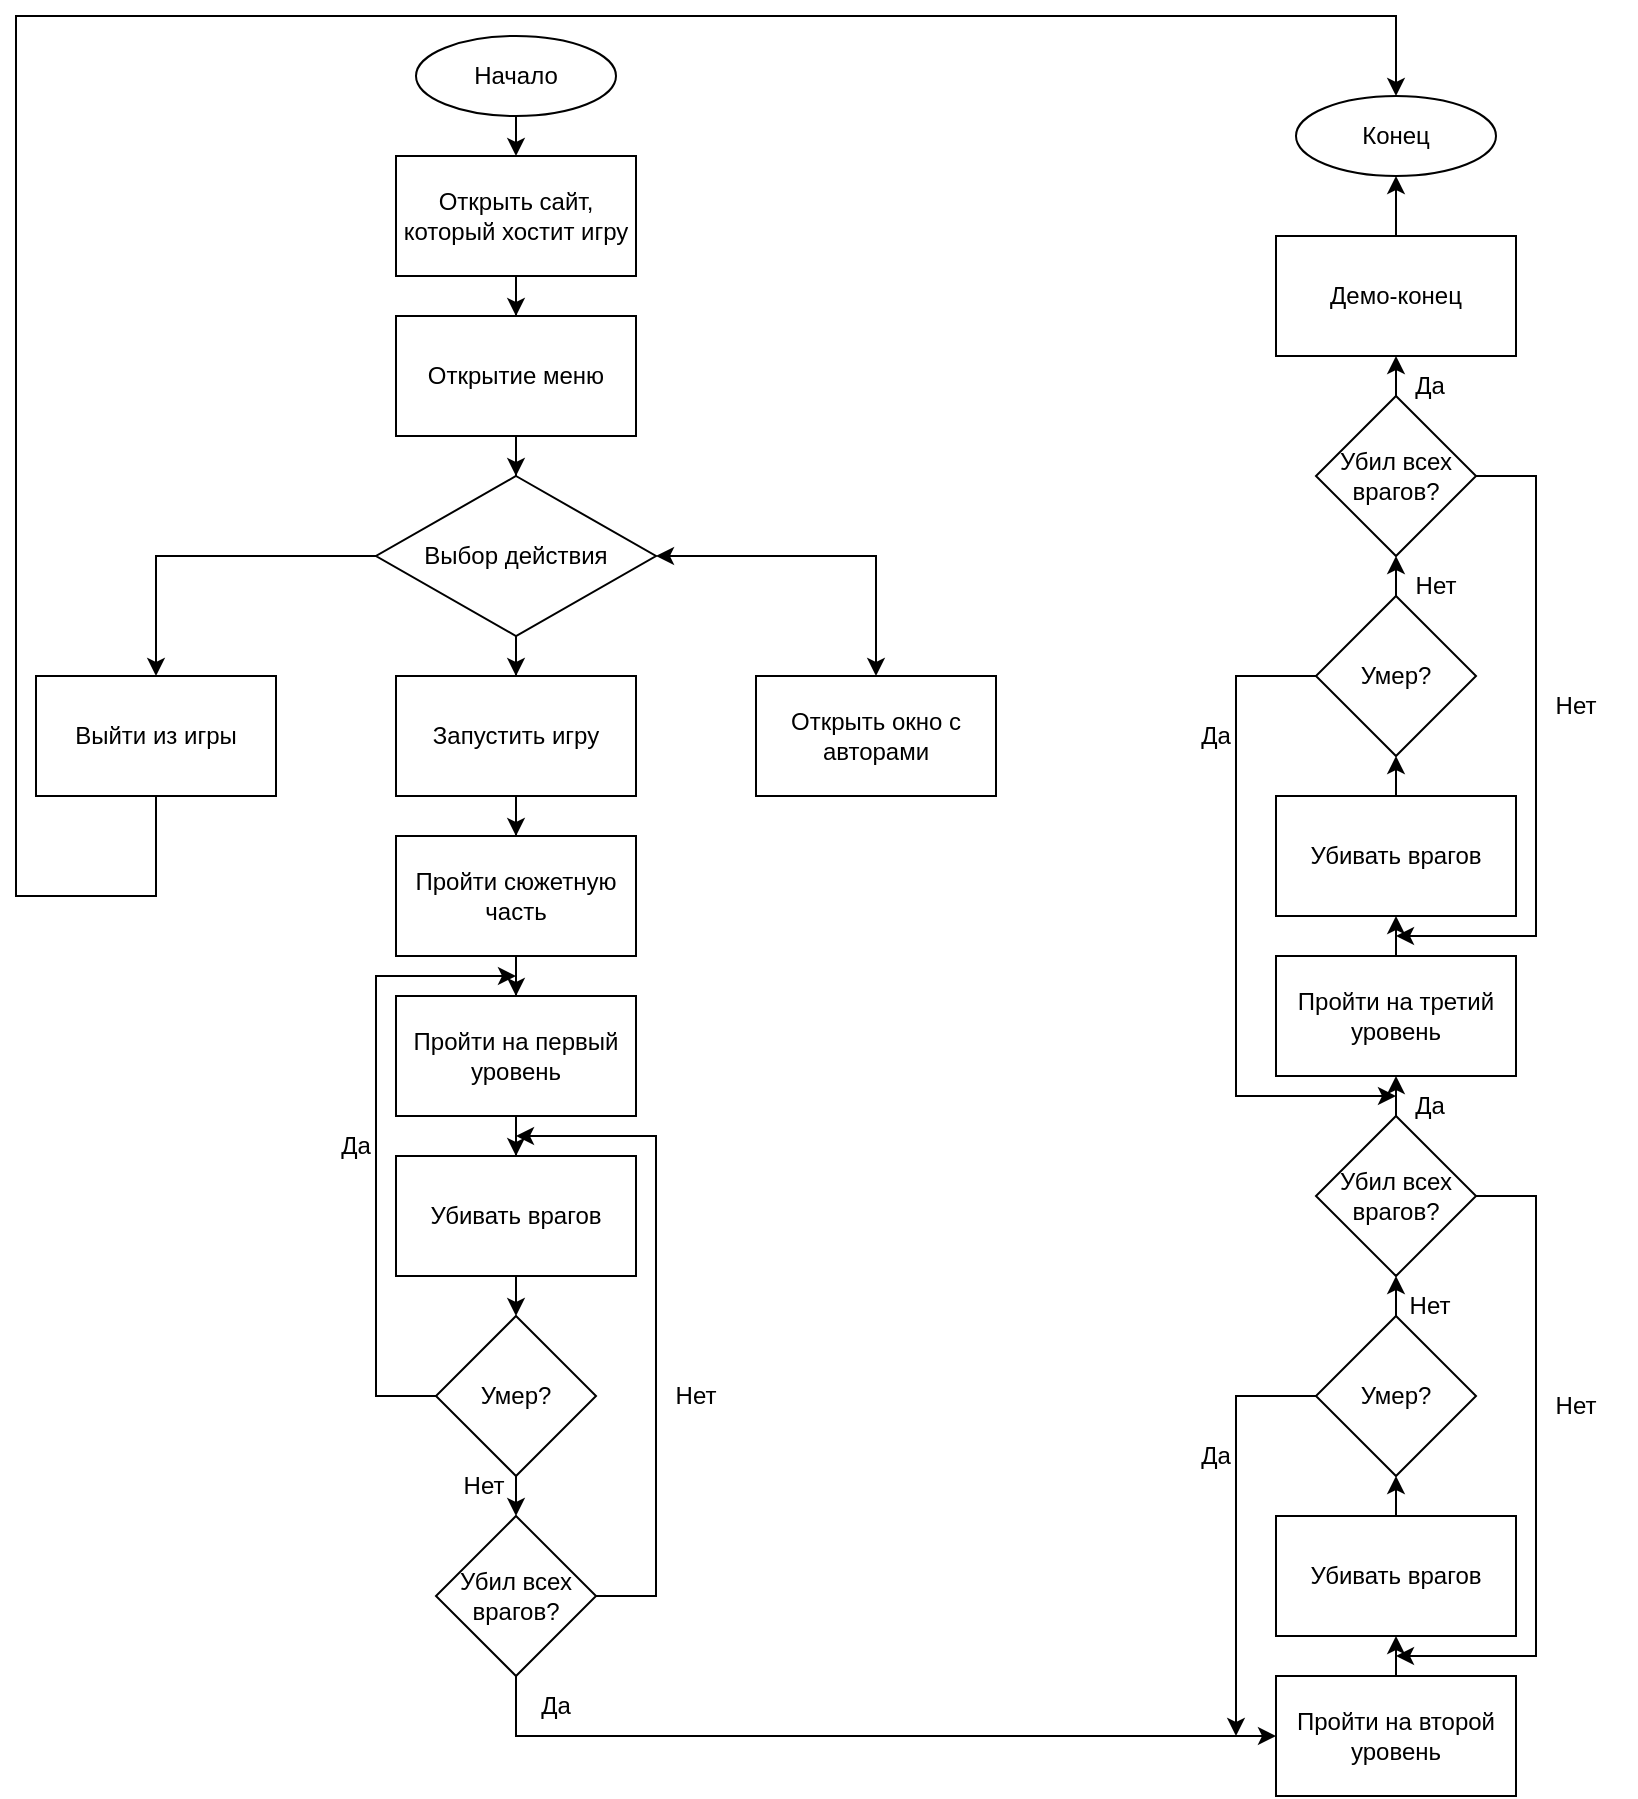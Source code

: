 <mxfile version="24.8.4">
  <diagram name="Страница — 1" id="3KXPLnCQKA9vr0dPYOuq">
    <mxGraphModel dx="1615" dy="945" grid="1" gridSize="10" guides="1" tooltips="1" connect="1" arrows="1" fold="1" page="1" pageScale="1" pageWidth="827" pageHeight="1169" math="0" shadow="0">
      <root>
        <mxCell id="0" />
        <mxCell id="1" parent="0" />
        <mxCell id="IGCjHrR6P7Ein627Nfpy-1" value="Начало" style="ellipse;whiteSpace=wrap;html=1;" parent="1" vertex="1">
          <mxGeometry x="350" y="20" width="100" height="40" as="geometry" />
        </mxCell>
        <mxCell id="IGCjHrR6P7Ein627Nfpy-2" value="Конец" style="ellipse;whiteSpace=wrap;html=1;" parent="1" vertex="1">
          <mxGeometry x="790" y="50" width="100" height="40" as="geometry" />
        </mxCell>
        <mxCell id="IGCjHrR6P7Ein627Nfpy-6" value="" style="edgeStyle=orthogonalEdgeStyle;rounded=0;orthogonalLoop=1;jettySize=auto;html=1;" parent="1" source="IGCjHrR6P7Ein627Nfpy-3" target="IGCjHrR6P7Ein627Nfpy-4" edge="1">
          <mxGeometry relative="1" as="geometry" />
        </mxCell>
        <mxCell id="IGCjHrR6P7Ein627Nfpy-3" value="Открыть сайт, который хостит игру" style="rounded=0;whiteSpace=wrap;html=1;" parent="1" vertex="1">
          <mxGeometry x="340" y="80" width="120" height="60" as="geometry" />
        </mxCell>
        <mxCell id="IGCjHrR6P7Ein627Nfpy-8" value="" style="edgeStyle=orthogonalEdgeStyle;rounded=0;orthogonalLoop=1;jettySize=auto;html=1;" parent="1" source="IGCjHrR6P7Ein627Nfpy-4" target="IGCjHrR6P7Ein627Nfpy-7" edge="1">
          <mxGeometry relative="1" as="geometry" />
        </mxCell>
        <mxCell id="IGCjHrR6P7Ein627Nfpy-4" value="Открытие меню" style="rounded=0;whiteSpace=wrap;html=1;" parent="1" vertex="1">
          <mxGeometry x="340" y="160" width="120" height="60" as="geometry" />
        </mxCell>
        <mxCell id="IGCjHrR6P7Ein627Nfpy-5" value="" style="endArrow=classic;html=1;rounded=0;entryX=0.5;entryY=0;entryDx=0;entryDy=0;exitX=0.5;exitY=1;exitDx=0;exitDy=0;" parent="1" source="IGCjHrR6P7Ein627Nfpy-1" target="IGCjHrR6P7Ein627Nfpy-3" edge="1">
          <mxGeometry width="50" height="50" relative="1" as="geometry">
            <mxPoint x="260" y="90" as="sourcePoint" />
            <mxPoint x="310" y="40" as="targetPoint" />
          </mxGeometry>
        </mxCell>
        <mxCell id="IGCjHrR6P7Ein627Nfpy-12" value="" style="edgeStyle=orthogonalEdgeStyle;rounded=0;orthogonalLoop=1;jettySize=auto;html=1;" parent="1" source="IGCjHrR6P7Ein627Nfpy-7" target="IGCjHrR6P7Ein627Nfpy-9" edge="1">
          <mxGeometry relative="1" as="geometry" />
        </mxCell>
        <mxCell id="IGCjHrR6P7Ein627Nfpy-13" style="edgeStyle=orthogonalEdgeStyle;rounded=0;orthogonalLoop=1;jettySize=auto;html=1;entryX=0.5;entryY=0;entryDx=0;entryDy=0;" parent="1" source="IGCjHrR6P7Ein627Nfpy-7" target="IGCjHrR6P7Ein627Nfpy-10" edge="1">
          <mxGeometry relative="1" as="geometry" />
        </mxCell>
        <mxCell id="IGCjHrR6P7Ein627Nfpy-7" value="Выбор действия" style="rhombus;whiteSpace=wrap;html=1;" parent="1" vertex="1">
          <mxGeometry x="330" y="240" width="140" height="80" as="geometry" />
        </mxCell>
        <mxCell id="IGCjHrR6P7Ein627Nfpy-26" style="edgeStyle=orthogonalEdgeStyle;rounded=0;orthogonalLoop=1;jettySize=auto;html=1;" parent="1" source="IGCjHrR6P7Ein627Nfpy-9" target="IGCjHrR6P7Ein627Nfpy-15" edge="1">
          <mxGeometry relative="1" as="geometry" />
        </mxCell>
        <mxCell id="IGCjHrR6P7Ein627Nfpy-9" value="Запустить игру" style="rounded=0;whiteSpace=wrap;html=1;" parent="1" vertex="1">
          <mxGeometry x="340" y="340" width="120" height="60" as="geometry" />
        </mxCell>
        <mxCell id="IGCjHrR6P7Ein627Nfpy-16" style="edgeStyle=orthogonalEdgeStyle;rounded=0;orthogonalLoop=1;jettySize=auto;html=1;exitX=0.5;exitY=1;exitDx=0;exitDy=0;entryX=0.5;entryY=0;entryDx=0;entryDy=0;" parent="1" source="IGCjHrR6P7Ein627Nfpy-10" target="IGCjHrR6P7Ein627Nfpy-2" edge="1">
          <mxGeometry relative="1" as="geometry">
            <Array as="points">
              <mxPoint x="220" y="450" />
              <mxPoint x="150" y="450" />
              <mxPoint x="150" y="10" />
              <mxPoint x="840" y="10" />
            </Array>
            <mxPoint x="710" y="110" as="targetPoint" />
          </mxGeometry>
        </mxCell>
        <mxCell id="IGCjHrR6P7Ein627Nfpy-10" value="Выйти из игры" style="rounded=0;whiteSpace=wrap;html=1;" parent="1" vertex="1">
          <mxGeometry x="160" y="340" width="120" height="60" as="geometry" />
        </mxCell>
        <mxCell id="IGCjHrR6P7Ein627Nfpy-11" value="Открыть окно с авторами" style="rounded=0;whiteSpace=wrap;html=1;" parent="1" vertex="1">
          <mxGeometry x="520" y="340" width="120" height="60" as="geometry" />
        </mxCell>
        <mxCell id="IGCjHrR6P7Ein627Nfpy-27" style="edgeStyle=orthogonalEdgeStyle;rounded=0;orthogonalLoop=1;jettySize=auto;html=1;entryX=0.5;entryY=0;entryDx=0;entryDy=0;" parent="1" source="IGCjHrR6P7Ein627Nfpy-15" target="IGCjHrR6P7Ein627Nfpy-22" edge="1">
          <mxGeometry relative="1" as="geometry" />
        </mxCell>
        <mxCell id="IGCjHrR6P7Ein627Nfpy-15" value="Пройти сюжетную часть" style="rounded=0;whiteSpace=wrap;html=1;" parent="1" vertex="1">
          <mxGeometry x="340" y="420" width="120" height="60" as="geometry" />
        </mxCell>
        <mxCell id="IGCjHrR6P7Ein627Nfpy-21" value="" style="endArrow=classic;startArrow=classic;html=1;rounded=0;exitX=1;exitY=0.5;exitDx=0;exitDy=0;entryX=0.5;entryY=0;entryDx=0;entryDy=0;" parent="1" source="IGCjHrR6P7Ein627Nfpy-7" target="IGCjHrR6P7Ein627Nfpy-11" edge="1">
          <mxGeometry width="50" height="50" relative="1" as="geometry">
            <mxPoint x="500" y="290" as="sourcePoint" />
            <mxPoint x="550" y="240" as="targetPoint" />
            <Array as="points">
              <mxPoint x="580" y="280" />
            </Array>
          </mxGeometry>
        </mxCell>
        <mxCell id="IGCjHrR6P7Ein627Nfpy-35" style="edgeStyle=orthogonalEdgeStyle;rounded=0;orthogonalLoop=1;jettySize=auto;html=1;" parent="1" source="IGCjHrR6P7Ein627Nfpy-22" target="IGCjHrR6P7Ein627Nfpy-28" edge="1">
          <mxGeometry relative="1" as="geometry" />
        </mxCell>
        <mxCell id="IGCjHrR6P7Ein627Nfpy-22" value="Пройти на первый уровень" style="rounded=0;whiteSpace=wrap;html=1;" parent="1" vertex="1">
          <mxGeometry x="340" y="500" width="120" height="60" as="geometry" />
        </mxCell>
        <mxCell id="IGCjHrR6P7Ein627Nfpy-43" style="edgeStyle=orthogonalEdgeStyle;rounded=0;orthogonalLoop=1;jettySize=auto;html=1;exitX=0.5;exitY=0;exitDx=0;exitDy=0;entryX=0.5;entryY=1;entryDx=0;entryDy=0;" parent="1" source="IGCjHrR6P7Ein627Nfpy-23" target="IGCjHrR6P7Ein627Nfpy-47" edge="1">
          <mxGeometry relative="1" as="geometry">
            <mxPoint x="920" y="1060" as="targetPoint" />
            <Array as="points">
              <mxPoint x="840" y="840" />
            </Array>
          </mxGeometry>
        </mxCell>
        <mxCell id="IGCjHrR6P7Ein627Nfpy-23" value="Пройти на второй уровень" style="rounded=0;whiteSpace=wrap;html=1;" parent="1" vertex="1">
          <mxGeometry x="780" y="840" width="120" height="60" as="geometry" />
        </mxCell>
        <mxCell id="IGCjHrR6P7Ein627Nfpy-58" style="edgeStyle=orthogonalEdgeStyle;rounded=0;orthogonalLoop=1;jettySize=auto;html=1;entryX=0.5;entryY=1;entryDx=0;entryDy=0;exitX=0.5;exitY=0;exitDx=0;exitDy=0;" parent="1" source="IGCjHrR6P7Ein627Nfpy-24" target="IGCjHrR6P7Ein627Nfpy-55" edge="1">
          <mxGeometry relative="1" as="geometry">
            <mxPoint x="520" y="1190" as="sourcePoint" />
          </mxGeometry>
        </mxCell>
        <mxCell id="IGCjHrR6P7Ein627Nfpy-24" value="Пройти на третий уровень" style="rounded=0;whiteSpace=wrap;html=1;" parent="1" vertex="1">
          <mxGeometry x="780" y="480" width="120" height="60" as="geometry" />
        </mxCell>
        <mxCell id="IGCjHrR6P7Ein627Nfpy-28" value="Убивать врагов" style="rounded=0;whiteSpace=wrap;html=1;" parent="1" vertex="1">
          <mxGeometry x="340" y="580" width="120" height="60" as="geometry" />
        </mxCell>
        <mxCell id="IGCjHrR6P7Ein627Nfpy-29" value="Умер?" style="rhombus;whiteSpace=wrap;html=1;" parent="1" vertex="1">
          <mxGeometry x="360" y="660" width="80" height="80" as="geometry" />
        </mxCell>
        <mxCell id="IGCjHrR6P7Ein627Nfpy-37" style="edgeStyle=orthogonalEdgeStyle;rounded=0;orthogonalLoop=1;jettySize=auto;html=1;exitX=0.5;exitY=1;exitDx=0;exitDy=0;" parent="1" source="IGCjHrR6P7Ein627Nfpy-30" target="IGCjHrR6P7Ein627Nfpy-23" edge="1">
          <mxGeometry relative="1" as="geometry">
            <mxPoint x="690" y="980" as="sourcePoint" />
          </mxGeometry>
        </mxCell>
        <mxCell id="IGCjHrR6P7Ein627Nfpy-30" value="Убил всех врагов?" style="rhombus;whiteSpace=wrap;html=1;" parent="1" vertex="1">
          <mxGeometry x="360" y="760" width="80" height="80" as="geometry" />
        </mxCell>
        <mxCell id="IGCjHrR6P7Ein627Nfpy-31" value="" style="endArrow=classic;html=1;rounded=0;exitX=0;exitY=0.5;exitDx=0;exitDy=0;" parent="1" source="IGCjHrR6P7Ein627Nfpy-29" edge="1">
          <mxGeometry width="50" height="50" relative="1" as="geometry">
            <mxPoint x="280" y="710" as="sourcePoint" />
            <mxPoint x="400" y="490" as="targetPoint" />
            <Array as="points">
              <mxPoint x="330" y="700" />
              <mxPoint x="330" y="490" />
            </Array>
          </mxGeometry>
        </mxCell>
        <mxCell id="IGCjHrR6P7Ein627Nfpy-32" value="" style="endArrow=classic;html=1;rounded=0;exitX=0.5;exitY=1;exitDx=0;exitDy=0;entryX=0.5;entryY=0;entryDx=0;entryDy=0;" parent="1" source="IGCjHrR6P7Ein627Nfpy-29" target="IGCjHrR6P7Ein627Nfpy-30" edge="1">
          <mxGeometry width="50" height="50" relative="1" as="geometry">
            <mxPoint x="350" y="800" as="sourcePoint" />
            <mxPoint x="400" y="750" as="targetPoint" />
          </mxGeometry>
        </mxCell>
        <mxCell id="IGCjHrR6P7Ein627Nfpy-33" value="" style="endArrow=classic;html=1;rounded=0;exitX=0.5;exitY=1;exitDx=0;exitDy=0;entryX=0.5;entryY=0;entryDx=0;entryDy=0;" parent="1" source="IGCjHrR6P7Ein627Nfpy-28" target="IGCjHrR6P7Ein627Nfpy-29" edge="1">
          <mxGeometry width="50" height="50" relative="1" as="geometry">
            <mxPoint x="450" y="690" as="sourcePoint" />
            <mxPoint x="500" y="640" as="targetPoint" />
          </mxGeometry>
        </mxCell>
        <mxCell id="IGCjHrR6P7Ein627Nfpy-36" value="" style="endArrow=classic;html=1;rounded=0;exitX=1;exitY=0.5;exitDx=0;exitDy=0;" parent="1" source="IGCjHrR6P7Ein627Nfpy-30" edge="1">
          <mxGeometry width="50" height="50" relative="1" as="geometry">
            <mxPoint x="470" y="800" as="sourcePoint" />
            <mxPoint x="400" y="570" as="targetPoint" />
            <Array as="points">
              <mxPoint x="470" y="800" />
              <mxPoint x="470" y="570" />
            </Array>
          </mxGeometry>
        </mxCell>
        <mxCell id="IGCjHrR6P7Ein627Nfpy-44" style="edgeStyle=orthogonalEdgeStyle;rounded=0;orthogonalLoop=1;jettySize=auto;html=1;entryX=0.5;entryY=1;entryDx=0;entryDy=0;exitX=0.5;exitY=0;exitDx=0;exitDy=0;" parent="1" source="IGCjHrR6P7Ein627Nfpy-40" target="IGCjHrR6P7Ein627Nfpy-41" edge="1">
          <mxGeometry relative="1" as="geometry">
            <mxPoint x="700" y="900" as="sourcePoint" />
          </mxGeometry>
        </mxCell>
        <mxCell id="IGCjHrR6P7Ein627Nfpy-40" value="Умер?" style="rhombus;whiteSpace=wrap;html=1;" parent="1" vertex="1">
          <mxGeometry x="800" y="660" width="80" height="80" as="geometry" />
        </mxCell>
        <mxCell id="IGCjHrR6P7Ein627Nfpy-45" style="edgeStyle=orthogonalEdgeStyle;rounded=0;orthogonalLoop=1;jettySize=auto;html=1;entryX=0.5;entryY=1;entryDx=0;entryDy=0;exitX=0.5;exitY=0;exitDx=0;exitDy=0;" parent="1" source="IGCjHrR6P7Ein627Nfpy-41" target="IGCjHrR6P7Ein627Nfpy-24" edge="1">
          <mxGeometry relative="1" as="geometry">
            <mxPoint x="600" y="1010" as="sourcePoint" />
          </mxGeometry>
        </mxCell>
        <mxCell id="IGCjHrR6P7Ein627Nfpy-41" value="Убил всех врагов?" style="rhombus;whiteSpace=wrap;html=1;" parent="1" vertex="1">
          <mxGeometry x="800" y="560" width="80" height="80" as="geometry" />
        </mxCell>
        <mxCell id="IGCjHrR6P7Ein627Nfpy-42" value="" style="endArrow=classic;html=1;rounded=0;exitX=0;exitY=0.5;exitDx=0;exitDy=0;" parent="1" source="IGCjHrR6P7Ein627Nfpy-40" edge="1">
          <mxGeometry width="50" height="50" relative="1" as="geometry">
            <mxPoint x="620" y="1120" as="sourcePoint" />
            <mxPoint x="760" y="870" as="targetPoint" />
            <Array as="points">
              <mxPoint x="760" y="700" />
            </Array>
          </mxGeometry>
        </mxCell>
        <mxCell id="IGCjHrR6P7Ein627Nfpy-46" value="" style="endArrow=classic;html=1;rounded=0;" parent="1" edge="1">
          <mxGeometry width="50" height="50" relative="1" as="geometry">
            <mxPoint x="880" y="600" as="sourcePoint" />
            <mxPoint x="840" y="830" as="targetPoint" />
            <Array as="points">
              <mxPoint x="910" y="600" />
              <mxPoint x="910" y="830" />
            </Array>
          </mxGeometry>
        </mxCell>
        <mxCell id="IGCjHrR6P7Ein627Nfpy-48" style="edgeStyle=orthogonalEdgeStyle;rounded=0;orthogonalLoop=1;jettySize=auto;html=1;entryX=0.5;entryY=1;entryDx=0;entryDy=0;exitX=0.5;exitY=0;exitDx=0;exitDy=0;" parent="1" source="IGCjHrR6P7Ein627Nfpy-47" target="IGCjHrR6P7Ein627Nfpy-40" edge="1">
          <mxGeometry relative="1" as="geometry">
            <mxPoint x="950" y="690" as="sourcePoint" />
          </mxGeometry>
        </mxCell>
        <mxCell id="IGCjHrR6P7Ein627Nfpy-47" value="Убивать врагов" style="rounded=0;whiteSpace=wrap;html=1;" parent="1" vertex="1">
          <mxGeometry x="780" y="760" width="120" height="60" as="geometry" />
        </mxCell>
        <mxCell id="IGCjHrR6P7Ein627Nfpy-51" style="edgeStyle=orthogonalEdgeStyle;rounded=0;orthogonalLoop=1;jettySize=auto;html=1;entryX=0.5;entryY=1;entryDx=0;entryDy=0;exitX=0.5;exitY=0;exitDx=0;exitDy=0;" parent="1" source="IGCjHrR6P7Ein627Nfpy-52" target="IGCjHrR6P7Ein627Nfpy-53" edge="1">
          <mxGeometry relative="1" as="geometry">
            <mxPoint x="900" y="300" as="sourcePoint" />
          </mxGeometry>
        </mxCell>
        <mxCell id="IGCjHrR6P7Ein627Nfpy-52" value="Умер?" style="rhombus;whiteSpace=wrap;html=1;" parent="1" vertex="1">
          <mxGeometry x="800" y="300" width="80" height="80" as="geometry" />
        </mxCell>
        <mxCell id="IGCjHrR6P7Ein627Nfpy-63" style="edgeStyle=orthogonalEdgeStyle;rounded=0;orthogonalLoop=1;jettySize=auto;html=1;entryX=0.5;entryY=1;entryDx=0;entryDy=0;exitX=0.5;exitY=0;exitDx=0;exitDy=0;" parent="1" source="IGCjHrR6P7Ein627Nfpy-53" target="IGCjHrR6P7Ein627Nfpy-61" edge="1">
          <mxGeometry relative="1" as="geometry">
            <mxPoint x="710" y="190" as="sourcePoint" />
          </mxGeometry>
        </mxCell>
        <mxCell id="IGCjHrR6P7Ein627Nfpy-53" value="Убил всех врагов?" style="rhombus;whiteSpace=wrap;html=1;" parent="1" vertex="1">
          <mxGeometry x="800" y="200" width="80" height="80" as="geometry" />
        </mxCell>
        <mxCell id="IGCjHrR6P7Ein627Nfpy-54" style="edgeStyle=orthogonalEdgeStyle;rounded=0;orthogonalLoop=1;jettySize=auto;html=1;exitX=0.5;exitY=0;exitDx=0;exitDy=0;entryX=0.5;entryY=1;entryDx=0;entryDy=0;" parent="1" source="IGCjHrR6P7Ein627Nfpy-55" target="IGCjHrR6P7Ein627Nfpy-52" edge="1">
          <mxGeometry relative="1" as="geometry">
            <mxPoint x="1060" y="-63.6" as="sourcePoint" />
            <mxPoint x="840" y="380" as="targetPoint" />
          </mxGeometry>
        </mxCell>
        <mxCell id="IGCjHrR6P7Ein627Nfpy-55" value="Убивать врагов" style="rounded=0;whiteSpace=wrap;html=1;" parent="1" vertex="1">
          <mxGeometry x="780" y="400" width="120" height="60" as="geometry" />
        </mxCell>
        <mxCell id="IGCjHrR6P7Ein627Nfpy-59" value="" style="endArrow=classic;html=1;rounded=0;exitX=0;exitY=0.5;exitDx=0;exitDy=0;" parent="1" source="IGCjHrR6P7Ein627Nfpy-52" edge="1">
          <mxGeometry width="50" height="50" relative="1" as="geometry">
            <mxPoint x="950" y="260" as="sourcePoint" />
            <mxPoint x="840" y="550" as="targetPoint" />
            <Array as="points">
              <mxPoint x="760" y="340" />
              <mxPoint x="760" y="550" />
            </Array>
          </mxGeometry>
        </mxCell>
        <mxCell id="IGCjHrR6P7Ein627Nfpy-60" value="" style="endArrow=classic;html=1;rounded=0;exitX=1;exitY=0.5;exitDx=0;exitDy=0;" parent="1" edge="1" source="IGCjHrR6P7Ein627Nfpy-53">
          <mxGeometry width="50" height="50" relative="1" as="geometry">
            <mxPoint x="1060" y="340" as="sourcePoint" />
            <mxPoint x="840" y="470" as="targetPoint" />
            <Array as="points">
              <mxPoint x="910" y="240" />
              <mxPoint x="910" y="470" />
            </Array>
          </mxGeometry>
        </mxCell>
        <mxCell id="O4LQI46s6NZ51YK76f7--2" value="" style="edgeStyle=orthogonalEdgeStyle;rounded=0;orthogonalLoop=1;jettySize=auto;html=1;" edge="1" parent="1" source="IGCjHrR6P7Ein627Nfpy-61" target="IGCjHrR6P7Ein627Nfpy-2">
          <mxGeometry relative="1" as="geometry" />
        </mxCell>
        <mxCell id="IGCjHrR6P7Ein627Nfpy-61" value="Демо-конец" style="rounded=0;whiteSpace=wrap;html=1;" parent="1" vertex="1">
          <mxGeometry x="780" y="120" width="120" height="60" as="geometry" />
        </mxCell>
        <mxCell id="IGCjHrR6P7Ein627Nfpy-64" value="Да" style="text;html=1;align=center;verticalAlign=middle;whiteSpace=wrap;rounded=0;" parent="1" vertex="1">
          <mxGeometry x="290" y="560" width="60" height="30" as="geometry" />
        </mxCell>
        <mxCell id="IGCjHrR6P7Ein627Nfpy-65" value="Да" style="text;html=1;align=center;verticalAlign=middle;whiteSpace=wrap;rounded=0;" parent="1" vertex="1">
          <mxGeometry x="720" y="715" width="60" height="30" as="geometry" />
        </mxCell>
        <mxCell id="IGCjHrR6P7Ein627Nfpy-70" value="Да" style="text;html=1;align=center;verticalAlign=middle;whiteSpace=wrap;rounded=0;" parent="1" vertex="1">
          <mxGeometry x="827" y="180" width="60" height="30" as="geometry" />
        </mxCell>
        <mxCell id="IGCjHrR6P7Ein627Nfpy-71" value="Да" style="text;html=1;align=center;verticalAlign=middle;whiteSpace=wrap;rounded=0;" parent="1" vertex="1">
          <mxGeometry x="720" y="355" width="60" height="30" as="geometry" />
        </mxCell>
        <mxCell id="IGCjHrR6P7Ein627Nfpy-72" value="Да" style="text;html=1;align=center;verticalAlign=middle;whiteSpace=wrap;rounded=0;" parent="1" vertex="1">
          <mxGeometry x="390" y="840" width="60" height="30" as="geometry" />
        </mxCell>
        <mxCell id="IGCjHrR6P7Ein627Nfpy-73" value="Да" style="text;html=1;align=center;verticalAlign=middle;whiteSpace=wrap;rounded=0;" parent="1" vertex="1">
          <mxGeometry x="827" y="540" width="60" height="30" as="geometry" />
        </mxCell>
        <mxCell id="IGCjHrR6P7Ein627Nfpy-74" value="Нет" style="text;html=1;align=center;verticalAlign=middle;whiteSpace=wrap;rounded=0;" parent="1" vertex="1">
          <mxGeometry x="354" y="730" width="60" height="30" as="geometry" />
        </mxCell>
        <mxCell id="IGCjHrR6P7Ein627Nfpy-75" value="Нет" style="text;html=1;align=center;verticalAlign=middle;whiteSpace=wrap;rounded=0;" parent="1" vertex="1">
          <mxGeometry x="460" y="685" width="60" height="30" as="geometry" />
        </mxCell>
        <mxCell id="IGCjHrR6P7Ein627Nfpy-76" value="Нет" style="text;html=1;align=center;verticalAlign=middle;whiteSpace=wrap;rounded=0;" parent="1" vertex="1">
          <mxGeometry x="900" y="690" width="60" height="30" as="geometry" />
        </mxCell>
        <mxCell id="IGCjHrR6P7Ein627Nfpy-77" value="Нет" style="text;html=1;align=center;verticalAlign=middle;whiteSpace=wrap;rounded=0;" parent="1" vertex="1">
          <mxGeometry x="827" y="640" width="60" height="30" as="geometry" />
        </mxCell>
        <mxCell id="IGCjHrR6P7Ein627Nfpy-78" value="Нет" style="text;html=1;align=center;verticalAlign=middle;whiteSpace=wrap;rounded=0;" parent="1" vertex="1">
          <mxGeometry x="830" y="280" width="60" height="30" as="geometry" />
        </mxCell>
        <mxCell id="IGCjHrR6P7Ein627Nfpy-79" value="Нет" style="text;html=1;align=center;verticalAlign=middle;whiteSpace=wrap;rounded=0;" parent="1" vertex="1">
          <mxGeometry x="900" y="340" width="60" height="30" as="geometry" />
        </mxCell>
      </root>
    </mxGraphModel>
  </diagram>
</mxfile>
